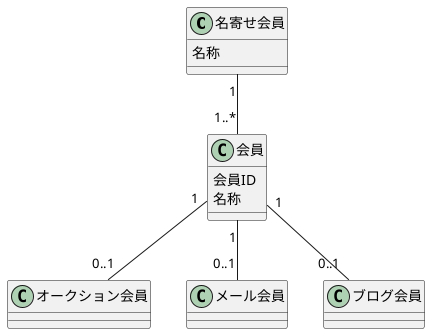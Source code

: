@startuml

class 名寄せ会員 {
  名称
}

class 会員 {
  会員ID
  名称
}

class オークション会員 {
}

class メール会員 {
}

class ブログ会員 {
}

名寄せ会員 "1"--"1..*" 会員
会員 "1"--"0..1" オークション会員
会員 "1"--"0..1" メール会員
会員 "1"--"0..1" ブログ会員

@enduml
